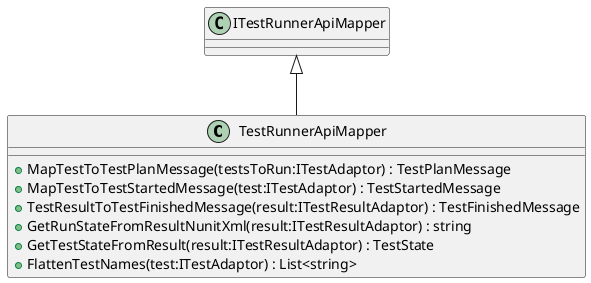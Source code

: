 @startuml
class TestRunnerApiMapper {
    + MapTestToTestPlanMessage(testsToRun:ITestAdaptor) : TestPlanMessage
    + MapTestToTestStartedMessage(test:ITestAdaptor) : TestStartedMessage
    + TestResultToTestFinishedMessage(result:ITestResultAdaptor) : TestFinishedMessage
    + GetRunStateFromResultNunitXml(result:ITestResultAdaptor) : string
    + GetTestStateFromResult(result:ITestResultAdaptor) : TestState
    + FlattenTestNames(test:ITestAdaptor) : List<string>
}
ITestRunnerApiMapper <|-- TestRunnerApiMapper
@enduml
